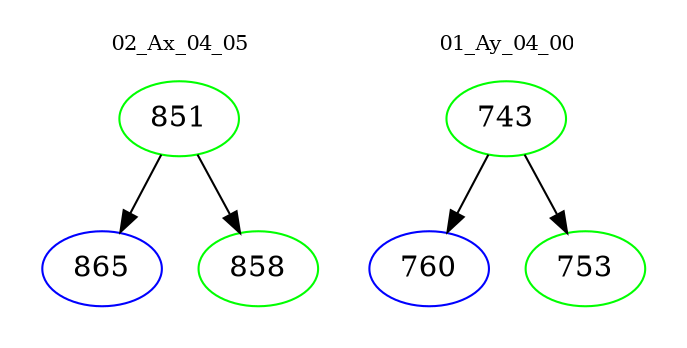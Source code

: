 digraph{
subgraph cluster_0 {
color = white
label = "02_Ax_04_05";
fontsize=10;
T0_851 [label="851", color="green"]
T0_851 -> T0_865 [color="black"]
T0_865 [label="865", color="blue"]
T0_851 -> T0_858 [color="black"]
T0_858 [label="858", color="green"]
}
subgraph cluster_1 {
color = white
label = "01_Ay_04_00";
fontsize=10;
T1_743 [label="743", color="green"]
T1_743 -> T1_760 [color="black"]
T1_760 [label="760", color="blue"]
T1_743 -> T1_753 [color="black"]
T1_753 [label="753", color="green"]
}
}
